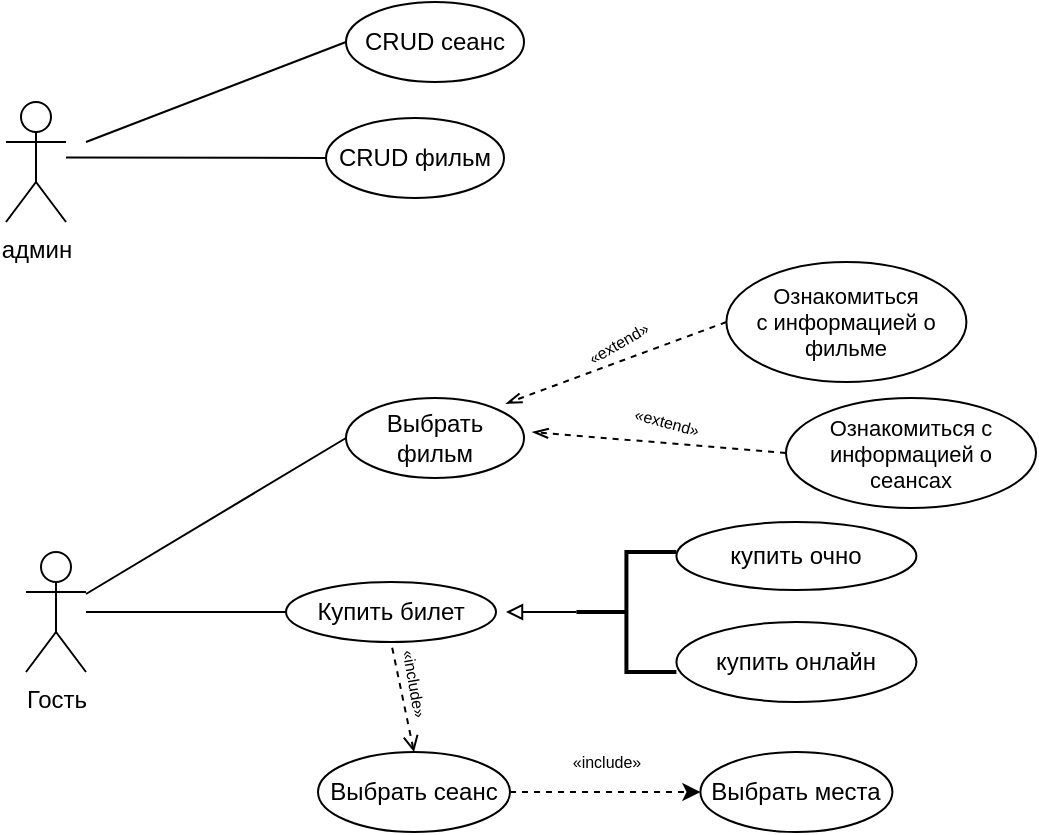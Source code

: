 <mxfile version="24.8.8" pages="3">
  <diagram name="Собственный кинотеатр" id="rnaNZMnlfwjxVZvryFjj">
    <mxGraphModel dx="1687" dy="929" grid="1" gridSize="10" guides="1" tooltips="1" connect="1" arrows="1" fold="1" page="1" pageScale="1" pageWidth="827" pageHeight="1169" math="0" shadow="0">
      <root>
        <mxCell id="f3-Gvlm2Z2FciO2JjJAF-0" />
        <mxCell id="f3-Gvlm2Z2FciO2JjJAF-1" parent="f3-Gvlm2Z2FciO2JjJAF-0" />
        <mxCell id="f3-Gvlm2Z2FciO2JjJAF-2" value="Гость" style="shape=umlActor;verticalLabelPosition=bottom;verticalAlign=top;html=1;" parent="f3-Gvlm2Z2FciO2JjJAF-1" vertex="1">
          <mxGeometry x="190" y="465" width="30" height="60" as="geometry" />
        </mxCell>
        <mxCell id="f3-Gvlm2Z2FciO2JjJAF-4" value="Купить билет" style="ellipse;whiteSpace=wrap;html=1;fontSize=12;" parent="f3-Gvlm2Z2FciO2JjJAF-1" vertex="1">
          <mxGeometry x="320" y="480" width="105" height="30" as="geometry" />
        </mxCell>
        <mxCell id="f3-Gvlm2Z2FciO2JjJAF-6" value="Выбрать фильм" style="ellipse;whiteSpace=wrap;html=1;" parent="f3-Gvlm2Z2FciO2JjJAF-1" vertex="1">
          <mxGeometry x="350" y="388" width="89" height="40" as="geometry" />
        </mxCell>
        <mxCell id="f3-Gvlm2Z2FciO2JjJAF-8" value="Ознакомиться с информацией о сеансах" style="ellipse;whiteSpace=wrap;html=1;fontSize=11;spacing=2;" parent="f3-Gvlm2Z2FciO2JjJAF-1" vertex="1">
          <mxGeometry x="570" y="388" width="125" height="55" as="geometry" />
        </mxCell>
        <mxCell id="f3-Gvlm2Z2FciO2JjJAF-9" value="&lt;div style=&quot;font-size: 11px;&quot;&gt;Ознакомиться&lt;/div&gt;&lt;div style=&quot;font-size: 11px;&quot;&gt;с информацией о фильме&lt;/div&gt;" style="ellipse;whiteSpace=wrap;html=1;fontSize=11;" parent="f3-Gvlm2Z2FciO2JjJAF-1" vertex="1">
          <mxGeometry x="540.21" y="320" width="120" height="60" as="geometry" />
        </mxCell>
        <mxCell id="HVHayyuQDwpHd55ujuDX-11" style="rounded=0;orthogonalLoop=1;jettySize=auto;html=1;dashed=1;" edge="1" parent="f3-Gvlm2Z2FciO2JjJAF-1" source="f3-Gvlm2Z2FciO2JjJAF-11" target="HVHayyuQDwpHd55ujuDX-9">
          <mxGeometry relative="1" as="geometry" />
        </mxCell>
        <mxCell id="f3-Gvlm2Z2FciO2JjJAF-11" value="Выбрать сеанс" style="ellipse;whiteSpace=wrap;html=1;" parent="f3-Gvlm2Z2FciO2JjJAF-1" vertex="1">
          <mxGeometry x="336" y="565" width="96" height="40" as="geometry" />
        </mxCell>
        <mxCell id="f3-Gvlm2Z2FciO2JjJAF-14" value="" style="endArrow=none;html=1;rounded=0;entryX=0;entryY=0.5;entryDx=0;entryDy=0;" parent="f3-Gvlm2Z2FciO2JjJAF-1" source="f3-Gvlm2Z2FciO2JjJAF-2" target="f3-Gvlm2Z2FciO2JjJAF-6" edge="1">
          <mxGeometry width="50" height="50" relative="1" as="geometry">
            <mxPoint x="270" y="530" as="sourcePoint" />
            <mxPoint x="420" y="560" as="targetPoint" />
          </mxGeometry>
        </mxCell>
        <mxCell id="f3-Gvlm2Z2FciO2JjJAF-15" value="" style="endArrow=none;html=1;rounded=0;entryX=0;entryY=0.5;entryDx=0;entryDy=0;" parent="f3-Gvlm2Z2FciO2JjJAF-1" source="f3-Gvlm2Z2FciO2JjJAF-2" target="f3-Gvlm2Z2FciO2JjJAF-4" edge="1">
          <mxGeometry width="50" height="50" relative="1" as="geometry">
            <mxPoint x="370" y="610" as="sourcePoint" />
            <mxPoint x="420" y="560" as="targetPoint" />
          </mxGeometry>
        </mxCell>
        <mxCell id="f3-Gvlm2Z2FciO2JjJAF-16" value="" style="endArrow=none;dashed=1;html=1;rounded=0;entryX=0.5;entryY=1;entryDx=0;entryDy=0;exitX=0.5;exitY=0;exitDx=0;exitDy=0;startArrow=open;startFill=0;" parent="f3-Gvlm2Z2FciO2JjJAF-1" source="f3-Gvlm2Z2FciO2JjJAF-11" target="f3-Gvlm2Z2FciO2JjJAF-4" edge="1">
          <mxGeometry width="50" height="50" relative="1" as="geometry">
            <mxPoint x="340" y="555" as="sourcePoint" />
            <mxPoint x="390" y="505" as="targetPoint" />
          </mxGeometry>
        </mxCell>
        <mxCell id="f3-Gvlm2Z2FciO2JjJAF-23" value="" style="endArrow=openThin;dashed=1;html=1;rounded=0;entryX=1;entryY=0.5;entryDx=0;entryDy=0;exitX=0;exitY=0.5;exitDx=0;exitDy=0;endFill=0;" parent="f3-Gvlm2Z2FciO2JjJAF-1" source="f3-Gvlm2Z2FciO2JjJAF-8" edge="1">
          <mxGeometry width="50" height="50" relative="1" as="geometry">
            <mxPoint x="537.71" y="422.5" as="sourcePoint" />
            <mxPoint x="443.21" y="405" as="targetPoint" />
          </mxGeometry>
        </mxCell>
        <mxCell id="f3-Gvlm2Z2FciO2JjJAF-24" value="" style="endArrow=openThin;dashed=1;html=1;rounded=0;entryX=1;entryY=0;entryDx=0;entryDy=0;exitX=0;exitY=0.5;exitDx=0;exitDy=0;startArrow=none;startFill=0;endFill=0;" parent="f3-Gvlm2Z2FciO2JjJAF-1" source="f3-Gvlm2Z2FciO2JjJAF-9" edge="1">
          <mxGeometry width="50" height="50" relative="1" as="geometry">
            <mxPoint x="550.21" y="360" as="sourcePoint" />
            <mxPoint x="429.998" y="390.778" as="targetPoint" />
          </mxGeometry>
        </mxCell>
        <mxCell id="f3-Gvlm2Z2FciO2JjJAF-29" value="«extend»" style="edgeLabel;html=1;align=center;verticalAlign=middle;resizable=0;points=[];rotation=-30;fontSize=8;" parent="f3-Gvlm2Z2FciO2JjJAF-1" vertex="1" connectable="0">
          <mxGeometry x="485.208" y="360.995" as="geometry" />
        </mxCell>
        <mxCell id="f3-Gvlm2Z2FciO2JjJAF-30" value="«extend»" style="edgeLabel;html=1;align=center;verticalAlign=middle;resizable=0;points=[];rotation=15;fontSize=8;" parent="f3-Gvlm2Z2FciO2JjJAF-1" vertex="1" connectable="0">
          <mxGeometry x="509.998" y="399.995" as="geometry" />
        </mxCell>
        <mxCell id="f3-Gvlm2Z2FciO2JjJAF-31" value="«include»" style="edgeLabel;html=1;align=center;verticalAlign=middle;resizable=0;points=[];rotation=80;fontSize=8;" parent="f3-Gvlm2Z2FciO2JjJAF-1" vertex="1" connectable="0">
          <mxGeometry x="383.998" y="529.995" as="geometry" />
        </mxCell>
        <mxCell id="HVHayyuQDwpHd55ujuDX-0" value="купить очно" style="ellipse;whiteSpace=wrap;html=1;" vertex="1" parent="f3-Gvlm2Z2FciO2JjJAF-1">
          <mxGeometry x="515.21" y="450" width="120" height="34" as="geometry" />
        </mxCell>
        <mxCell id="HVHayyuQDwpHd55ujuDX-1" value="купить онлайн" style="ellipse;whiteSpace=wrap;html=1;" vertex="1" parent="f3-Gvlm2Z2FciO2JjJAF-1">
          <mxGeometry x="515.21" y="500" width="120" height="40" as="geometry" />
        </mxCell>
        <mxCell id="HVHayyuQDwpHd55ujuDX-7" style="edgeStyle=orthogonalEdgeStyle;rounded=0;orthogonalLoop=1;jettySize=auto;html=1;entryX=1;entryY=0.5;entryDx=0;entryDy=0;shape=flexArrow;strokeColor=none;endArrow=block;" edge="1" parent="f3-Gvlm2Z2FciO2JjJAF-1" source="HVHayyuQDwpHd55ujuDX-2" target="f3-Gvlm2Z2FciO2JjJAF-4">
          <mxGeometry relative="1" as="geometry" />
        </mxCell>
        <mxCell id="HVHayyuQDwpHd55ujuDX-8" style="edgeStyle=orthogonalEdgeStyle;rounded=0;orthogonalLoop=1;jettySize=auto;html=1;endArrow=block;endFill=0;" edge="1" parent="f3-Gvlm2Z2FciO2JjJAF-1" source="HVHayyuQDwpHd55ujuDX-2">
          <mxGeometry relative="1" as="geometry">
            <mxPoint x="430" y="495" as="targetPoint" />
            <Array as="points">
              <mxPoint x="450" y="495" />
              <mxPoint x="450" y="495" />
            </Array>
          </mxGeometry>
        </mxCell>
        <mxCell id="HVHayyuQDwpHd55ujuDX-2" value="" style="strokeWidth=2;html=1;shape=mxgraph.flowchart.annotation_2;align=left;labelPosition=right;pointerEvents=1;" vertex="1" parent="f3-Gvlm2Z2FciO2JjJAF-1">
          <mxGeometry x="465.21" y="465" width="50" height="60" as="geometry" />
        </mxCell>
        <mxCell id="HVHayyuQDwpHd55ujuDX-9" value="Выбрать места" style="ellipse;whiteSpace=wrap;html=1;" vertex="1" parent="f3-Gvlm2Z2FciO2JjJAF-1">
          <mxGeometry x="527.21" y="565" width="96" height="40" as="geometry" />
        </mxCell>
        <mxCell id="HVHayyuQDwpHd55ujuDX-10" value="«include»" style="edgeLabel;html=1;align=center;verticalAlign=middle;resizable=0;points=[];rotation=0;fontSize=8;" vertex="1" connectable="0" parent="f3-Gvlm2Z2FciO2JjJAF-1">
          <mxGeometry x="479.998" y="569.995" as="geometry" />
        </mxCell>
        <mxCell id="cdZZPBUYfWlRFzTQp6G5-2" value="админ" style="shape=umlActor;verticalLabelPosition=bottom;verticalAlign=top;html=1;" vertex="1" parent="f3-Gvlm2Z2FciO2JjJAF-1">
          <mxGeometry x="180" y="240" width="30" height="60" as="geometry" />
        </mxCell>
        <mxCell id="cdZZPBUYfWlRFzTQp6G5-5" value="CRUD фильм" style="ellipse;whiteSpace=wrap;html=1;" vertex="1" parent="f3-Gvlm2Z2FciO2JjJAF-1">
          <mxGeometry x="340" y="248" width="89" height="40" as="geometry" />
        </mxCell>
        <mxCell id="cdZZPBUYfWlRFzTQp6G5-11" value="" style="endArrow=none;html=1;rounded=0;entryX=0;entryY=0.5;entryDx=0;entryDy=0;" edge="1" parent="f3-Gvlm2Z2FciO2JjJAF-1" target="cdZZPBUYfWlRFzTQp6G5-5">
          <mxGeometry width="50" height="50" relative="1" as="geometry">
            <mxPoint x="210" y="267.71" as="sourcePoint" />
            <mxPoint x="310" y="267.71" as="targetPoint" />
          </mxGeometry>
        </mxCell>
        <mxCell id="cdZZPBUYfWlRFzTQp6G5-12" value="" style="endArrow=none;html=1;rounded=0;" edge="1" parent="f3-Gvlm2Z2FciO2JjJAF-1">
          <mxGeometry width="50" height="50" relative="1" as="geometry">
            <mxPoint x="220" y="260" as="sourcePoint" />
            <mxPoint x="350" y="210" as="targetPoint" />
          </mxGeometry>
        </mxCell>
        <mxCell id="cdZZPBUYfWlRFzTQp6G5-14" value="CRUD сеанс" style="ellipse;whiteSpace=wrap;html=1;" vertex="1" parent="f3-Gvlm2Z2FciO2JjJAF-1">
          <mxGeometry x="350" y="190" width="89" height="40" as="geometry" />
        </mxCell>
      </root>
    </mxGraphModel>
  </diagram>
  <diagram name="Goodwin Cinema" id="iWJ-1zaKSu3Ji1PHFZBb">
    <mxGraphModel dx="989" dy="545" grid="1" gridSize="10" guides="1" tooltips="1" connect="1" arrows="1" fold="1" page="1" pageScale="1" pageWidth="827" pageHeight="1169" math="0" shadow="0">
      <root>
        <mxCell id="qbEH_GYG9Mnh0emsTHKD-0" />
        <mxCell id="qbEH_GYG9Mnh0emsTHKD-1" parent="qbEH_GYG9Mnh0emsTHKD-0" />
        <mxCell id="qbEH_GYG9Mnh0emsTHKD-2" value="Гость" style="shape=umlActor;verticalLabelPosition=bottom;verticalAlign=top;html=1;" parent="qbEH_GYG9Mnh0emsTHKD-1" vertex="1">
          <mxGeometry x="190" y="465" width="30" height="60" as="geometry" />
        </mxCell>
        <mxCell id="qbEH_GYG9Mnh0emsTHKD-3" value="&lt;div&gt;Клиент&lt;/div&gt;&lt;div&gt;(зарегистрированный&lt;/div&gt;&lt;div&gt;пользователь)&lt;/div&gt;" style="shape=umlActor;verticalLabelPosition=bottom;verticalAlign=top;html=1;" parent="qbEH_GYG9Mnh0emsTHKD-1" vertex="1">
          <mxGeometry x="190" y="595" width="30" height="60" as="geometry" />
        </mxCell>
        <mxCell id="qbEH_GYG9Mnh0emsTHKD-4" value="Оплатить билет" style="ellipse;whiteSpace=wrap;html=1;fontSize=12;" parent="qbEH_GYG9Mnh0emsTHKD-1" vertex="1">
          <mxGeometry x="351" y="600" width="105" height="30" as="geometry" />
        </mxCell>
        <mxCell id="qbEH_GYG9Mnh0emsTHKD-5" value="Сделать предзаказ" style="ellipse;whiteSpace=wrap;html=1;" parent="qbEH_GYG9Mnh0emsTHKD-1" vertex="1">
          <mxGeometry x="540" y="602.5" width="127.5" height="35" as="geometry" />
        </mxCell>
        <mxCell id="qbEH_GYG9Mnh0emsTHKD-6" value="Найти фильм" style="ellipse;whiteSpace=wrap;html=1;" parent="qbEH_GYG9Mnh0emsTHKD-1" vertex="1">
          <mxGeometry x="359" y="515" width="89" height="40" as="geometry" />
        </mxCell>
        <mxCell id="qbEH_GYG9Mnh0emsTHKD-7" value="Оценить рейтинг" style="ellipse;whiteSpace=wrap;html=1;" parent="qbEH_GYG9Mnh0emsTHKD-1" vertex="1">
          <mxGeometry x="550" y="530" width="110" height="30" as="geometry" />
        </mxCell>
        <mxCell id="qbEH_GYG9Mnh0emsTHKD-8" value="Прочитать рецензии" style="ellipse;whiteSpace=wrap;html=1;fontSize=11;spacing=2;" parent="qbEH_GYG9Mnh0emsTHKD-1" vertex="1">
          <mxGeometry x="542.5" y="485" width="125" height="30" as="geometry" />
        </mxCell>
        <mxCell id="qbEH_GYG9Mnh0emsTHKD-9" value="&lt;div style=&quot;font-size: 11px;&quot;&gt;Ознакомиться&lt;/div&gt;&lt;div style=&quot;font-size: 11px;&quot;&gt;с отзывами пользователей&lt;/div&gt;" style="ellipse;whiteSpace=wrap;html=1;fontSize=11;" parent="qbEH_GYG9Mnh0emsTHKD-1" vertex="1">
          <mxGeometry x="545" y="410" width="120" height="60" as="geometry" />
        </mxCell>
        <mxCell id="qbEH_GYG9Mnh0emsTHKD-10" value="&lt;div style=&quot;font-size: 11px;&quot;&gt;Просмотреть информацию&lt;/div&gt;&lt;div style=&quot;font-size: 11px;&quot;&gt;о фильме&lt;/div&gt;" style="ellipse;whiteSpace=wrap;html=1;fontSize=11;" parent="qbEH_GYG9Mnh0emsTHKD-1" vertex="1">
          <mxGeometry x="351" y="420" width="105" height="60" as="geometry" />
        </mxCell>
        <mxCell id="qbEH_GYG9Mnh0emsTHKD-11" value="Выбрать сеанс" style="ellipse;whiteSpace=wrap;html=1;" parent="qbEH_GYG9Mnh0emsTHKD-1" vertex="1">
          <mxGeometry x="355.5" y="670" width="96" height="40" as="geometry" />
        </mxCell>
        <mxCell id="qbEH_GYG9Mnh0emsTHKD-12" value="" style="endArrow=block;html=1;rounded=0;endFill=0;" parent="qbEH_GYG9Mnh0emsTHKD-1" edge="1">
          <mxGeometry width="50" height="50" relative="1" as="geometry">
            <mxPoint x="205" y="590" as="sourcePoint" />
            <mxPoint x="205" y="550" as="targetPoint" />
          </mxGeometry>
        </mxCell>
        <mxCell id="qbEH_GYG9Mnh0emsTHKD-13" value="" style="endArrow=none;html=1;rounded=0;exitX=0;exitY=0.5;exitDx=0;exitDy=0;" parent="qbEH_GYG9Mnh0emsTHKD-1" source="qbEH_GYG9Mnh0emsTHKD-10" target="qbEH_GYG9Mnh0emsTHKD-2" edge="1">
          <mxGeometry width="50" height="50" relative="1" as="geometry">
            <mxPoint x="370" y="610" as="sourcePoint" />
            <mxPoint x="420" y="560" as="targetPoint" />
          </mxGeometry>
        </mxCell>
        <mxCell id="qbEH_GYG9Mnh0emsTHKD-14" value="" style="endArrow=none;html=1;rounded=0;entryX=0;entryY=0.5;entryDx=0;entryDy=0;" parent="qbEH_GYG9Mnh0emsTHKD-1" source="qbEH_GYG9Mnh0emsTHKD-2" target="qbEH_GYG9Mnh0emsTHKD-6" edge="1">
          <mxGeometry width="50" height="50" relative="1" as="geometry">
            <mxPoint x="270" y="530" as="sourcePoint" />
            <mxPoint x="420" y="560" as="targetPoint" />
          </mxGeometry>
        </mxCell>
        <mxCell id="qbEH_GYG9Mnh0emsTHKD-15" value="" style="endArrow=none;html=1;rounded=0;entryX=0;entryY=0.5;entryDx=0;entryDy=0;" parent="qbEH_GYG9Mnh0emsTHKD-1" source="qbEH_GYG9Mnh0emsTHKD-2" target="qbEH_GYG9Mnh0emsTHKD-4" edge="1">
          <mxGeometry width="50" height="50" relative="1" as="geometry">
            <mxPoint x="370" y="610" as="sourcePoint" />
            <mxPoint x="420" y="560" as="targetPoint" />
          </mxGeometry>
        </mxCell>
        <mxCell id="qbEH_GYG9Mnh0emsTHKD-16" value="" style="endArrow=none;dashed=1;html=1;rounded=0;entryX=0.5;entryY=1;entryDx=0;entryDy=0;exitX=0.5;exitY=0;exitDx=0;exitDy=0;startArrow=open;startFill=0;" parent="qbEH_GYG9Mnh0emsTHKD-1" source="qbEH_GYG9Mnh0emsTHKD-11" target="qbEH_GYG9Mnh0emsTHKD-4" edge="1">
          <mxGeometry width="50" height="50" relative="1" as="geometry">
            <mxPoint x="370" y="610" as="sourcePoint" />
            <mxPoint x="420" y="560" as="targetPoint" />
          </mxGeometry>
        </mxCell>
        <mxCell id="qbEH_GYG9Mnh0emsTHKD-17" value="" style="endArrow=open;dashed=1;rounded=0;entryX=1;entryY=0.5;entryDx=0;entryDy=0;exitX=0;exitY=0.5;exitDx=0;exitDy=0;startArrow=none;startFill=0;endFill=0;html=1;" parent="qbEH_GYG9Mnh0emsTHKD-1" source="qbEH_GYG9Mnh0emsTHKD-5" target="qbEH_GYG9Mnh0emsTHKD-4" edge="1">
          <mxGeometry width="50" height="50" relative="1" as="geometry">
            <mxPoint x="414" y="680" as="sourcePoint" />
            <mxPoint x="414" y="640" as="targetPoint" />
          </mxGeometry>
        </mxCell>
        <mxCell id="qbEH_GYG9Mnh0emsTHKD-18" value="«extend»" style="edgeLabel;html=1;align=center;verticalAlign=middle;resizable=0;points=[];rotation=5;fontSize=8;" parent="qbEH_GYG9Mnh0emsTHKD-17" vertex="1" connectable="0">
          <mxGeometry x="0.046" y="1" relative="1" as="geometry">
            <mxPoint x="6" y="-9" as="offset" />
          </mxGeometry>
        </mxCell>
        <mxCell id="qbEH_GYG9Mnh0emsTHKD-19" value="" style="endArrow=openThin;dashed=1;html=1;rounded=0;entryX=1;entryY=0;entryDx=0;entryDy=0;exitX=0;exitY=0.5;exitDx=0;exitDy=0;startArrow=none;startFill=0;endFill=0;" parent="qbEH_GYG9Mnh0emsTHKD-1" source="qbEH_GYG9Mnh0emsTHKD-9" target="qbEH_GYG9Mnh0emsTHKD-10" edge="1">
          <mxGeometry width="50" height="50" relative="1" as="geometry">
            <mxPoint x="535.5" y="502.5" as="sourcePoint" />
            <mxPoint x="451.5" y="497.5" as="targetPoint" />
          </mxGeometry>
        </mxCell>
        <mxCell id="qbEH_GYG9Mnh0emsTHKD-20" value="" style="endArrow=openThin;dashed=1;html=1;rounded=0;entryX=1;entryY=0.5;entryDx=0;entryDy=0;exitX=0;exitY=0.5;exitDx=0;exitDy=0;endFill=0;" parent="qbEH_GYG9Mnh0emsTHKD-1" source="qbEH_GYG9Mnh0emsTHKD-8" target="qbEH_GYG9Mnh0emsTHKD-10" edge="1">
          <mxGeometry width="50" height="50" relative="1" as="geometry">
            <mxPoint x="555" y="450" as="sourcePoint" />
            <mxPoint x="466" y="460" as="targetPoint" />
          </mxGeometry>
        </mxCell>
        <mxCell id="qbEH_GYG9Mnh0emsTHKD-21" value="" style="endArrow=openThin;dashed=1;html=1;rounded=0;entryX=1;entryY=1;entryDx=0;entryDy=0;exitX=0;exitY=0.5;exitDx=0;exitDy=0;endFill=0;" parent="qbEH_GYG9Mnh0emsTHKD-1" source="qbEH_GYG9Mnh0emsTHKD-7" target="qbEH_GYG9Mnh0emsTHKD-10" edge="1">
          <mxGeometry width="50" height="50" relative="1" as="geometry">
            <mxPoint x="553" y="510" as="sourcePoint" />
            <mxPoint x="466" y="460" as="targetPoint" />
          </mxGeometry>
        </mxCell>
        <mxCell id="qbEH_GYG9Mnh0emsTHKD-22" value="" style="endArrow=openThin;dashed=1;html=1;rounded=0;exitX=0;exitY=0.5;exitDx=0;exitDy=0;endFill=0;entryX=1;entryY=1;entryDx=0;entryDy=0;" parent="qbEH_GYG9Mnh0emsTHKD-1" source="qbEH_GYG9Mnh0emsTHKD-7" target="qbEH_GYG9Mnh0emsTHKD-6" edge="1">
          <mxGeometry width="50" height="50" relative="1" as="geometry">
            <mxPoint x="560" y="555" as="sourcePoint" />
            <mxPoint x="460" y="570" as="targetPoint" />
          </mxGeometry>
        </mxCell>
        <mxCell id="qbEH_GYG9Mnh0emsTHKD-23" value="" style="endArrow=openThin;dashed=1;html=1;rounded=0;entryX=1;entryY=0.5;entryDx=0;entryDy=0;exitX=0;exitY=0.5;exitDx=0;exitDy=0;endFill=0;" parent="qbEH_GYG9Mnh0emsTHKD-1" source="qbEH_GYG9Mnh0emsTHKD-8" target="qbEH_GYG9Mnh0emsTHKD-6" edge="1">
          <mxGeometry width="50" height="50" relative="1" as="geometry">
            <mxPoint x="553" y="510" as="sourcePoint" />
            <mxPoint x="466" y="460" as="targetPoint" />
          </mxGeometry>
        </mxCell>
        <mxCell id="qbEH_GYG9Mnh0emsTHKD-24" value="" style="endArrow=openThin;dashed=1;html=1;rounded=0;entryX=1;entryY=0;entryDx=0;entryDy=0;exitX=0;exitY=0.5;exitDx=0;exitDy=0;startArrow=none;startFill=0;endFill=0;" parent="qbEH_GYG9Mnh0emsTHKD-1" source="qbEH_GYG9Mnh0emsTHKD-9" target="qbEH_GYG9Mnh0emsTHKD-6" edge="1">
          <mxGeometry width="50" height="50" relative="1" as="geometry">
            <mxPoint x="555" y="450" as="sourcePoint" />
            <mxPoint x="451" y="439" as="targetPoint" />
          </mxGeometry>
        </mxCell>
        <mxCell id="qbEH_GYG9Mnh0emsTHKD-25" value="«extend»" style="edgeLabel;html=1;align=center;verticalAlign=middle;resizable=0;points=[];rotation=5;fontSize=8;" parent="qbEH_GYG9Mnh0emsTHKD-1" vertex="1" connectable="0">
          <mxGeometry x="497.998" y="426.995" as="geometry" />
        </mxCell>
        <mxCell id="qbEH_GYG9Mnh0emsTHKD-26" value="«extend»" style="edgeLabel;html=1;align=center;verticalAlign=middle;resizable=0;points=[];rotation=355;fontSize=8;" parent="qbEH_GYG9Mnh0emsTHKD-1" vertex="1" connectable="0">
          <mxGeometry x="499.998" y="551.995" as="geometry" />
        </mxCell>
        <mxCell id="qbEH_GYG9Mnh0emsTHKD-27" value="«extend»" style="edgeLabel;html=1;align=center;verticalAlign=middle;resizable=0;points=[];rotation=30;fontSize=8;" parent="qbEH_GYG9Mnh0emsTHKD-1" vertex="1" connectable="0">
          <mxGeometry x="480.998" y="454.995" as="geometry" />
        </mxCell>
        <mxCell id="qbEH_GYG9Mnh0emsTHKD-28" value="«extend»" style="edgeLabel;html=1;align=center;verticalAlign=middle;resizable=0;points=[];rotation=30;fontSize=8;" parent="qbEH_GYG9Mnh0emsTHKD-1" vertex="1" connectable="0">
          <mxGeometry x="465.998" y="478.995" as="geometry">
            <mxPoint x="-3.232" y="-1.598" as="offset" />
          </mxGeometry>
        </mxCell>
        <mxCell id="qbEH_GYG9Mnh0emsTHKD-29" value="«extend»" style="edgeLabel;html=1;align=center;verticalAlign=middle;resizable=0;points=[];rotation=320;fontSize=8;" parent="qbEH_GYG9Mnh0emsTHKD-1" vertex="1" connectable="0">
          <mxGeometry x="449.498" y="500.995" as="geometry" />
        </mxCell>
        <mxCell id="qbEH_GYG9Mnh0emsTHKD-30" value="«extend»" style="edgeLabel;html=1;align=center;verticalAlign=middle;resizable=0;points=[];rotation=340;fontSize=8;" parent="qbEH_GYG9Mnh0emsTHKD-1" vertex="1" connectable="0">
          <mxGeometry x="468.998" y="518.995" as="geometry" />
        </mxCell>
        <mxCell id="qbEH_GYG9Mnh0emsTHKD-31" value="«include»" style="edgeLabel;html=1;align=center;verticalAlign=middle;resizable=0;points=[];rotation=90;fontSize=8;" parent="qbEH_GYG9Mnh0emsTHKD-1" vertex="1" connectable="0">
          <mxGeometry x="412.998" y="647.995" as="geometry" />
        </mxCell>
      </root>
    </mxGraphModel>
  </diagram>
  <diagram name="Fakel" id="J5MovJHjWMtqBHR7f5Ix">
    <mxGraphModel dx="1195" dy="658" grid="1" gridSize="10" guides="1" tooltips="1" connect="1" arrows="1" fold="1" page="1" pageScale="1" pageWidth="827" pageHeight="1169" math="0" shadow="0">
      <root>
        <mxCell id="PKpnp_iKhnU0a8_UWCfo-0" />
        <mxCell id="PKpnp_iKhnU0a8_UWCfo-1" parent="PKpnp_iKhnU0a8_UWCfo-0" />
        <mxCell id="PKpnp_iKhnU0a8_UWCfo-2" value="Гость" style="shape=umlActor;verticalLabelPosition=bottom;verticalAlign=top;html=1;" parent="PKpnp_iKhnU0a8_UWCfo-1" vertex="1">
          <mxGeometry x="190" y="465" width="30" height="60" as="geometry" />
        </mxCell>
        <mxCell id="PKpnp_iKhnU0a8_UWCfo-3" value="&lt;div&gt;Клиент&lt;/div&gt;&lt;div&gt;(зарегистрированный&lt;/div&gt;&lt;div&gt;пользователь)&lt;/div&gt;" style="shape=umlActor;verticalLabelPosition=bottom;verticalAlign=top;html=1;" parent="PKpnp_iKhnU0a8_UWCfo-1" vertex="1">
          <mxGeometry x="190" y="595" width="30" height="60" as="geometry" />
        </mxCell>
        <mxCell id="PKpnp_iKhnU0a8_UWCfo-4" value="Оплатить билет" style="ellipse;whiteSpace=wrap;html=1;fontSize=12;" parent="PKpnp_iKhnU0a8_UWCfo-1" vertex="1">
          <mxGeometry x="374.25" y="400" width="105" height="30" as="geometry" />
        </mxCell>
        <mxCell id="PKpnp_iKhnU0a8_UWCfo-5" value="Сделать предзаказ" style="ellipse;whiteSpace=wrap;html=1;" parent="PKpnp_iKhnU0a8_UWCfo-1" vertex="1">
          <mxGeometry x="563.25" y="402.5" width="127.5" height="35" as="geometry" />
        </mxCell>
        <mxCell id="PKpnp_iKhnU0a8_UWCfo-6" value="Найти фильм" style="ellipse;whiteSpace=wrap;html=1;" parent="PKpnp_iKhnU0a8_UWCfo-1" vertex="1">
          <mxGeometry x="370.5" y="702" width="89" height="40" as="geometry" />
        </mxCell>
        <mxCell id="PKpnp_iKhnU0a8_UWCfo-7" value="Оценить рейтинг" style="ellipse;whiteSpace=wrap;html=1;" parent="PKpnp_iKhnU0a8_UWCfo-1" vertex="1">
          <mxGeometry x="590" y="720" width="110" height="30" as="geometry" />
        </mxCell>
        <mxCell id="PKpnp_iKhnU0a8_UWCfo-8" value="Прочитать рецензии" style="ellipse;whiteSpace=wrap;html=1;fontSize=11;spacing=2;" parent="PKpnp_iKhnU0a8_UWCfo-1" vertex="1">
          <mxGeometry x="575" y="675" width="125" height="30" as="geometry" />
        </mxCell>
        <mxCell id="PKpnp_iKhnU0a8_UWCfo-9" value="&lt;div style=&quot;font-size: 11px;&quot;&gt;Ознакомиться&lt;/div&gt;&lt;div style=&quot;font-size: 11px;&quot;&gt;с отзывами пользователей&lt;/div&gt;" style="ellipse;whiteSpace=wrap;html=1;fontSize=11;" parent="PKpnp_iKhnU0a8_UWCfo-1" vertex="1">
          <mxGeometry x="580" y="600" width="120" height="60" as="geometry" />
        </mxCell>
        <mxCell id="PKpnp_iKhnU0a8_UWCfo-10" value="&lt;div style=&quot;font-size: 11px;&quot;&gt;Просмотреть информацию&lt;/div&gt;&lt;div style=&quot;font-size: 11px;&quot;&gt;о фильме&lt;/div&gt;" style="ellipse;whiteSpace=wrap;html=1;fontSize=11;" parent="PKpnp_iKhnU0a8_UWCfo-1" vertex="1">
          <mxGeometry x="383.5" y="610" width="105" height="60" as="geometry" />
        </mxCell>
        <mxCell id="PKpnp_iKhnU0a8_UWCfo-11" value="Выбрать сеанс" style="ellipse;whiteSpace=wrap;html=1;" parent="PKpnp_iKhnU0a8_UWCfo-1" vertex="1">
          <mxGeometry x="375.5" y="475" width="96" height="40" as="geometry" />
        </mxCell>
        <mxCell id="PKpnp_iKhnU0a8_UWCfo-12" value="" style="endArrow=block;html=1;rounded=0;endFill=0;" parent="PKpnp_iKhnU0a8_UWCfo-1" edge="1">
          <mxGeometry width="50" height="50" relative="1" as="geometry">
            <mxPoint x="205" y="590" as="sourcePoint" />
            <mxPoint x="205" y="550" as="targetPoint" />
          </mxGeometry>
        </mxCell>
        <mxCell id="PKpnp_iKhnU0a8_UWCfo-13" value="" style="endArrow=none;html=1;rounded=0;exitX=0;exitY=0.5;exitDx=0;exitDy=0;" parent="PKpnp_iKhnU0a8_UWCfo-1" source="PKpnp_iKhnU0a8_UWCfo-10" target="PKpnp_iKhnU0a8_UWCfo-2" edge="1">
          <mxGeometry width="50" height="50" relative="1" as="geometry">
            <mxPoint x="370" y="610" as="sourcePoint" />
            <mxPoint x="420" y="560" as="targetPoint" />
          </mxGeometry>
        </mxCell>
        <mxCell id="PKpnp_iKhnU0a8_UWCfo-14" value="" style="endArrow=none;html=1;rounded=0;entryX=0;entryY=0.5;entryDx=0;entryDy=0;" parent="PKpnp_iKhnU0a8_UWCfo-1" source="PKpnp_iKhnU0a8_UWCfo-2" target="PKpnp_iKhnU0a8_UWCfo-6" edge="1">
          <mxGeometry width="50" height="50" relative="1" as="geometry">
            <mxPoint x="270" y="530" as="sourcePoint" />
            <mxPoint x="420" y="560" as="targetPoint" />
          </mxGeometry>
        </mxCell>
        <mxCell id="PKpnp_iKhnU0a8_UWCfo-15" value="" style="endArrow=none;html=1;rounded=0;entryX=0;entryY=0.5;entryDx=0;entryDy=0;" parent="PKpnp_iKhnU0a8_UWCfo-1" source="PKpnp_iKhnU0a8_UWCfo-2" target="PKpnp_iKhnU0a8_UWCfo-4" edge="1">
          <mxGeometry width="50" height="50" relative="1" as="geometry">
            <mxPoint x="370" y="610" as="sourcePoint" />
            <mxPoint x="420" y="560" as="targetPoint" />
          </mxGeometry>
        </mxCell>
        <mxCell id="PKpnp_iKhnU0a8_UWCfo-16" value="" style="endArrow=none;dashed=1;html=1;rounded=0;entryX=0.5;entryY=1;entryDx=0;entryDy=0;exitX=0.5;exitY=0;exitDx=0;exitDy=0;startArrow=open;startFill=0;" parent="PKpnp_iKhnU0a8_UWCfo-1" target="PKpnp_iKhnU0a8_UWCfo-4" edge="1">
          <mxGeometry width="50" height="50" relative="1" as="geometry">
            <mxPoint x="426.75" y="470.0" as="sourcePoint" />
            <mxPoint x="443.25" y="360" as="targetPoint" />
          </mxGeometry>
        </mxCell>
        <mxCell id="PKpnp_iKhnU0a8_UWCfo-17" value="" style="endArrow=open;dashed=1;rounded=0;entryX=1;entryY=0.5;entryDx=0;entryDy=0;exitX=0;exitY=0.5;exitDx=0;exitDy=0;startArrow=none;startFill=0;endFill=0;html=1;" parent="PKpnp_iKhnU0a8_UWCfo-1" source="PKpnp_iKhnU0a8_UWCfo-5" target="PKpnp_iKhnU0a8_UWCfo-4" edge="1">
          <mxGeometry width="50" height="50" relative="1" as="geometry">
            <mxPoint x="437.25" y="480" as="sourcePoint" />
            <mxPoint x="437.25" y="440" as="targetPoint" />
          </mxGeometry>
        </mxCell>
        <mxCell id="PKpnp_iKhnU0a8_UWCfo-18" value="«extend»" style="edgeLabel;html=1;align=center;verticalAlign=middle;resizable=0;points=[];rotation=5;fontSize=8;" parent="PKpnp_iKhnU0a8_UWCfo-17" vertex="1" connectable="0">
          <mxGeometry x="0.046" y="1" relative="1" as="geometry">
            <mxPoint x="6" y="-9" as="offset" />
          </mxGeometry>
        </mxCell>
        <mxCell id="PKpnp_iKhnU0a8_UWCfo-19" value="" style="endArrow=openThin;dashed=1;html=1;rounded=0;entryX=1;entryY=0;entryDx=0;entryDy=0;exitX=0;exitY=0.5;exitDx=0;exitDy=0;startArrow=none;startFill=0;endFill=0;" parent="PKpnp_iKhnU0a8_UWCfo-1" target="PKpnp_iKhnU0a8_UWCfo-10" edge="1">
          <mxGeometry width="50" height="50" relative="1" as="geometry">
            <mxPoint x="577.5" y="630.0" as="sourcePoint" />
            <mxPoint x="484" y="687.5" as="targetPoint" />
          </mxGeometry>
        </mxCell>
        <mxCell id="PKpnp_iKhnU0a8_UWCfo-20" value="" style="endArrow=openThin;dashed=1;html=1;rounded=0;entryX=1;entryY=0.5;entryDx=0;entryDy=0;exitX=0;exitY=0.5;exitDx=0;exitDy=0;endFill=0;" parent="PKpnp_iKhnU0a8_UWCfo-1" source="PKpnp_iKhnU0a8_UWCfo-8" target="PKpnp_iKhnU0a8_UWCfo-10" edge="1">
          <mxGeometry width="50" height="50" relative="1" as="geometry">
            <mxPoint x="587.5" y="640" as="sourcePoint" />
            <mxPoint x="498.5" y="650" as="targetPoint" />
          </mxGeometry>
        </mxCell>
        <mxCell id="PKpnp_iKhnU0a8_UWCfo-21" value="" style="endArrow=openThin;dashed=1;html=1;rounded=0;entryX=1;entryY=1;entryDx=0;entryDy=0;exitX=0;exitY=0.5;exitDx=0;exitDy=0;endFill=0;" parent="PKpnp_iKhnU0a8_UWCfo-1" target="PKpnp_iKhnU0a8_UWCfo-10" edge="1">
          <mxGeometry width="50" height="50" relative="1" as="geometry">
            <mxPoint x="582.5" y="735.0" as="sourcePoint" />
            <mxPoint x="498.5" y="650" as="targetPoint" />
          </mxGeometry>
        </mxCell>
        <mxCell id="PKpnp_iKhnU0a8_UWCfo-22" value="" style="endArrow=openThin;dashed=1;html=1;rounded=0;exitX=0;exitY=0.5;exitDx=0;exitDy=0;endFill=0;entryX=1;entryY=1;entryDx=0;entryDy=0;" parent="PKpnp_iKhnU0a8_UWCfo-1" edge="1">
          <mxGeometry width="50" height="50" relative="1" as="geometry">
            <mxPoint x="582.5" y="735.0" as="sourcePoint" />
            <mxPoint x="467.117" y="739.297" as="targetPoint" />
          </mxGeometry>
        </mxCell>
        <mxCell id="PKpnp_iKhnU0a8_UWCfo-23" value="" style="endArrow=openThin;dashed=1;html=1;rounded=0;entryX=1;entryY=0.5;entryDx=0;entryDy=0;exitX=0;exitY=0.5;exitDx=0;exitDy=0;endFill=0;" parent="PKpnp_iKhnU0a8_UWCfo-1" source="PKpnp_iKhnU0a8_UWCfo-8" edge="1">
          <mxGeometry width="50" height="50" relative="1" as="geometry">
            <mxPoint x="585.5" y="700" as="sourcePoint" />
            <mxPoint x="480.5" y="725.0" as="targetPoint" />
          </mxGeometry>
        </mxCell>
        <mxCell id="PKpnp_iKhnU0a8_UWCfo-24" value="" style="endArrow=openThin;dashed=1;html=1;rounded=0;entryX=1;entryY=0;entryDx=0;entryDy=0;exitX=0;exitY=0.5;exitDx=0;exitDy=0;startArrow=none;startFill=0;endFill=0;" parent="PKpnp_iKhnU0a8_UWCfo-1" edge="1">
          <mxGeometry width="50" height="50" relative="1" as="geometry">
            <mxPoint x="577.5" y="630.0" as="sourcePoint" />
            <mxPoint x="467.117" y="710.703" as="targetPoint" />
          </mxGeometry>
        </mxCell>
        <mxCell id="PKpnp_iKhnU0a8_UWCfo-25" value="«extend»" style="edgeLabel;html=1;align=center;verticalAlign=middle;resizable=0;points=[];rotation=5;fontSize=8;" parent="PKpnp_iKhnU0a8_UWCfo-1" vertex="1" connectable="0">
          <mxGeometry x="530.498" y="616.995" as="geometry" />
        </mxCell>
        <mxCell id="PKpnp_iKhnU0a8_UWCfo-26" value="«extend»" style="edgeLabel;html=1;align=center;verticalAlign=middle;resizable=0;points=[];rotation=355;fontSize=8;" parent="PKpnp_iKhnU0a8_UWCfo-1" vertex="1" connectable="0">
          <mxGeometry x="532.498" y="741.995" as="geometry" />
        </mxCell>
        <mxCell id="PKpnp_iKhnU0a8_UWCfo-27" value="«extend»" style="edgeLabel;html=1;align=center;verticalAlign=middle;resizable=0;points=[];rotation=30;fontSize=8;" parent="PKpnp_iKhnU0a8_UWCfo-1" vertex="1" connectable="0">
          <mxGeometry x="513.498" y="644.995" as="geometry" />
        </mxCell>
        <mxCell id="PKpnp_iKhnU0a8_UWCfo-28" value="«extend»" style="edgeLabel;html=1;align=center;verticalAlign=middle;resizable=0;points=[];rotation=30;fontSize=8;" parent="PKpnp_iKhnU0a8_UWCfo-1" vertex="1" connectable="0">
          <mxGeometry x="498.498" y="668.995" as="geometry">
            <mxPoint x="-3.232" y="-1.598" as="offset" />
          </mxGeometry>
        </mxCell>
        <mxCell id="PKpnp_iKhnU0a8_UWCfo-29" value="«extend»" style="edgeLabel;html=1;align=center;verticalAlign=middle;resizable=0;points=[];rotation=320;fontSize=8;" parent="PKpnp_iKhnU0a8_UWCfo-1" vertex="1" connectable="0">
          <mxGeometry x="481.998" y="690.995" as="geometry" />
        </mxCell>
        <mxCell id="PKpnp_iKhnU0a8_UWCfo-30" value="«extend»" style="edgeLabel;html=1;align=center;verticalAlign=middle;resizable=0;points=[];rotation=340;fontSize=8;" parent="PKpnp_iKhnU0a8_UWCfo-1" vertex="1" connectable="0">
          <mxGeometry x="501.498" y="708.995" as="geometry" />
        </mxCell>
        <mxCell id="PKpnp_iKhnU0a8_UWCfo-31" value="«include»" style="edgeLabel;html=1;align=center;verticalAlign=middle;resizable=0;points=[];rotation=90;fontSize=8;" parent="PKpnp_iKhnU0a8_UWCfo-1" vertex="1" connectable="0">
          <mxGeometry x="436.248" y="447.995" as="geometry" />
        </mxCell>
        <mxCell id="dn-nEJhvCDlLsl5YoZMT-0" value="&#xa;&lt;span style=&quot;color: rgb(0, 0, 0); font-family: Helvetica; font-size: 11px; font-style: normal; font-variant-ligatures: normal; font-variant-caps: normal; font-weight: 400; letter-spacing: normal; orphans: 2; text-align: center; text-indent: 0px; text-transform: none; widows: 2; word-spacing: 0px; -webkit-text-stroke-width: 0px; white-space: normal; background-color: rgb(251, 251, 251); text-decoration-thickness: initial; text-decoration-style: initial; text-decoration-color: initial; display: inline !important; float: none;&quot;&gt;Написать отзыв&lt;/span&gt;&#xa;&#xa;" style="ellipse;whiteSpace=wrap;html=1;fontSize=11;" vertex="1" parent="PKpnp_iKhnU0a8_UWCfo-1">
          <mxGeometry x="308" y="300" width="105" height="60" as="geometry" />
        </mxCell>
        <mxCell id="dn-nEJhvCDlLsl5YoZMT-1" value="" style="endArrow=none;html=1;rounded=0;exitX=0.5;exitY=1;exitDx=0;exitDy=0;entryX=1;entryY=0.25;entryDx=0;entryDy=0;entryPerimeter=0;" edge="1" parent="PKpnp_iKhnU0a8_UWCfo-1" source="dn-nEJhvCDlLsl5YoZMT-0" target="PKpnp_iKhnU0a8_UWCfo-2">
          <mxGeometry width="50" height="50" relative="1" as="geometry">
            <mxPoint x="351" y="427" as="sourcePoint" />
            <mxPoint x="220" y="467" as="targetPoint" />
          </mxGeometry>
        </mxCell>
        <mxCell id="dn-nEJhvCDlLsl5YoZMT-2" value="&lt;div style=&quot;font-size: 11px;&quot;&gt;посмотреть предложения&lt;/div&gt;" style="ellipse;whiteSpace=wrap;html=1;fontSize=11;" vertex="1" parent="PKpnp_iKhnU0a8_UWCfo-1">
          <mxGeometry x="466" y="310" width="105" height="60" as="geometry" />
        </mxCell>
        <mxCell id="dn-nEJhvCDlLsl5YoZMT-7" style="rounded=0;orthogonalLoop=1;jettySize=auto;html=1;entryX=1;entryY=0.5;entryDx=0;entryDy=0;dashed=1;" edge="1" parent="PKpnp_iKhnU0a8_UWCfo-1" source="dn-nEJhvCDlLsl5YoZMT-3" target="dn-nEJhvCDlLsl5YoZMT-2">
          <mxGeometry relative="1" as="geometry" />
        </mxCell>
        <mxCell id="dn-nEJhvCDlLsl5YoZMT-3" value="&lt;div style=&quot;font-size: 11px;&quot;&gt;посмотреть анонсы&lt;/div&gt;" style="ellipse;whiteSpace=wrap;html=1;fontSize=11;" vertex="1" parent="PKpnp_iKhnU0a8_UWCfo-1">
          <mxGeometry x="580" y="110" width="105" height="60" as="geometry" />
        </mxCell>
        <mxCell id="dn-nEJhvCDlLsl5YoZMT-8" style="rounded=0;orthogonalLoop=1;jettySize=auto;html=1;dashed=1;" edge="1" parent="PKpnp_iKhnU0a8_UWCfo-1" source="dn-nEJhvCDlLsl5YoZMT-4">
          <mxGeometry relative="1" as="geometry">
            <mxPoint x="570" y="340" as="targetPoint" />
          </mxGeometry>
        </mxCell>
        <mxCell id="dn-nEJhvCDlLsl5YoZMT-4" value="&lt;div style=&quot;font-size: 11px;&quot;&gt;посмотреть афишу&lt;/div&gt;" style="ellipse;whiteSpace=wrap;html=1;fontSize=11;" vertex="1" parent="PKpnp_iKhnU0a8_UWCfo-1">
          <mxGeometry x="685" y="190" width="105" height="60" as="geometry" />
        </mxCell>
        <mxCell id="dn-nEJhvCDlLsl5YoZMT-9" style="rounded=0;orthogonalLoop=1;jettySize=auto;html=1;dashed=1;" edge="1" parent="PKpnp_iKhnU0a8_UWCfo-1" source="dn-nEJhvCDlLsl5YoZMT-5">
          <mxGeometry relative="1" as="geometry">
            <mxPoint x="570" y="340" as="targetPoint" />
          </mxGeometry>
        </mxCell>
        <mxCell id="dn-nEJhvCDlLsl5YoZMT-5" value="&lt;div style=&quot;font-size: 11px;&quot;&gt;Просмотреть информацию&lt;/div&gt;&lt;div style=&quot;font-size: 11px;&quot;&gt;о фильме&lt;/div&gt;" style="ellipse;whiteSpace=wrap;html=1;fontSize=11;" vertex="1" parent="PKpnp_iKhnU0a8_UWCfo-1">
          <mxGeometry x="720" y="290" width="105" height="60" as="geometry" />
        </mxCell>
        <mxCell id="dn-nEJhvCDlLsl5YoZMT-10" style="rounded=0;orthogonalLoop=1;jettySize=auto;html=1;entryX=1;entryY=0.5;entryDx=0;entryDy=0;dashed=1;" edge="1" parent="PKpnp_iKhnU0a8_UWCfo-1" source="dn-nEJhvCDlLsl5YoZMT-6" target="dn-nEJhvCDlLsl5YoZMT-2">
          <mxGeometry relative="1" as="geometry" />
        </mxCell>
        <mxCell id="dn-nEJhvCDlLsl5YoZMT-6" value="&lt;div style=&quot;font-size: 11px;&quot;&gt;Просмотреть репертуар&lt;/div&gt;" style="ellipse;whiteSpace=wrap;html=1;fontSize=11;" vertex="1" parent="PKpnp_iKhnU0a8_UWCfo-1">
          <mxGeometry x="720" y="390" width="105" height="60" as="geometry" />
        </mxCell>
        <mxCell id="dn-nEJhvCDlLsl5YoZMT-11" value="" style="endArrow=none;html=1;rounded=0;exitX=0;exitY=0.5;exitDx=0;exitDy=0;fontStyle=1" edge="1" parent="PKpnp_iKhnU0a8_UWCfo-1" source="dn-nEJhvCDlLsl5YoZMT-2" target="PKpnp_iKhnU0a8_UWCfo-2">
          <mxGeometry width="50" height="50" relative="1" as="geometry">
            <mxPoint x="371" y="370" as="sourcePoint" />
            <mxPoint x="230" y="477" as="targetPoint" />
          </mxGeometry>
        </mxCell>
        <mxCell id="dn-nEJhvCDlLsl5YoZMT-17" value="&lt;span style=&quot;font-size: 8px; background-color: rgb(255, 255, 255);&quot;&gt;«extend»&lt;/span&gt;" style="text;html=1;align=center;verticalAlign=middle;resizable=0;points=[];autosize=1;strokeColor=none;fillColor=none;" vertex="1" parent="PKpnp_iKhnU0a8_UWCfo-1">
          <mxGeometry x="550" y="220" width="60" height="30" as="geometry" />
        </mxCell>
        <mxCell id="bwO0E5Vqnh1Iw2Y28gl2-1" value="Посмотреть игры" style="ellipse;whiteSpace=wrap;html=1;fontSize=11;" vertex="1" parent="PKpnp_iKhnU0a8_UWCfo-1">
          <mxGeometry x="383.75" y="525" width="105" height="60" as="geometry" />
        </mxCell>
        <mxCell id="bwO0E5Vqnh1Iw2Y28gl2-2" value="" style="endArrow=none;html=1;rounded=0;" edge="1" parent="PKpnp_iKhnU0a8_UWCfo-1" target="PKpnp_iKhnU0a8_UWCfo-2">
          <mxGeometry width="50" height="50" relative="1" as="geometry">
            <mxPoint x="380" y="550" as="sourcePoint" />
            <mxPoint x="230" y="500" as="targetPoint" />
          </mxGeometry>
        </mxCell>
        <mxCell id="NJtMDYeOS1mZmfIl66dQ-0" value="&lt;span style=&quot;font-size: 8px; background-color: rgb(255, 255, 255);&quot;&gt;«extend»&lt;/span&gt;" style="text;html=1;align=center;verticalAlign=middle;resizable=0;points=[];autosize=1;strokeColor=none;fillColor=none;" vertex="1" parent="PKpnp_iKhnU0a8_UWCfo-1">
          <mxGeometry x="630.75" y="250" width="60" height="30" as="geometry" />
        </mxCell>
        <mxCell id="NJtMDYeOS1mZmfIl66dQ-1" value="&lt;span style=&quot;font-size: 8px; background-color: rgb(255, 255, 255);&quot;&gt;«extend»&lt;/span&gt;" style="text;html=1;align=center;verticalAlign=middle;resizable=0;points=[];autosize=1;strokeColor=none;fillColor=none;" vertex="1" parent="PKpnp_iKhnU0a8_UWCfo-1">
          <mxGeometry x="650" y="305" width="60" height="30" as="geometry" />
        </mxCell>
        <mxCell id="NJtMDYeOS1mZmfIl66dQ-2" value="&lt;span style=&quot;font-size: 8px; background-color: rgb(255, 255, 255);&quot;&gt;«extend»&lt;/span&gt;" style="text;html=1;align=center;verticalAlign=middle;resizable=0;points=[];autosize=1;strokeColor=none;fillColor=none;" vertex="1" parent="PKpnp_iKhnU0a8_UWCfo-1">
          <mxGeometry x="650" y="360" width="60" height="30" as="geometry" />
        </mxCell>
      </root>
    </mxGraphModel>
  </diagram>
</mxfile>
